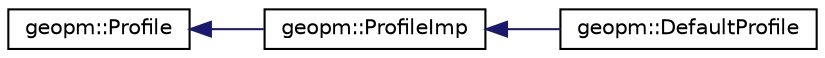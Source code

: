 digraph "Graphical Class Hierarchy"
{
 // LATEX_PDF_SIZE
  edge [fontname="Helvetica",fontsize="10",labelfontname="Helvetica",labelfontsize="10"];
  node [fontname="Helvetica",fontsize="10",shape=record];
  rankdir="LR";
  Node0 [label="geopm::Profile",height=0.2,width=0.4,color="black", fillcolor="white", style="filled",URL="$classgeopm_1_1_profile.html",tooltip="Enables application profiling and application feedback to the control algorithm."];
  Node0 -> Node1 [dir="back",color="midnightblue",fontsize="10",style="solid",fontname="Helvetica"];
  Node1 [label="geopm::ProfileImp",height=0.2,width=0.4,color="black", fillcolor="white", style="filled",URL="$classgeopm_1_1_profile_imp.html",tooltip=" "];
  Node1 -> Node2 [dir="back",color="midnightblue",fontsize="10",style="solid",fontname="Helvetica"];
  Node2 [label="geopm::DefaultProfile",height=0.2,width=0.4,color="black", fillcolor="white", style="filled",URL="$classgeopm_1_1_default_profile.html",tooltip=" "];
}
